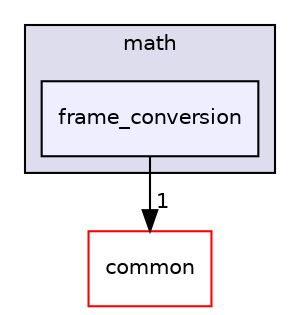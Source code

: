 digraph "modules/planning/math/frame_conversion" {
  compound=true
  node [ fontsize="10", fontname="Helvetica"];
  edge [ labelfontsize="10", labelfontname="Helvetica"];
  subgraph clusterdir_20c36c897bdd5e28542c27d4408ee210 {
    graph [ bgcolor="#ddddee", pencolor="black", label="math" fontname="Helvetica", fontsize="10", URL="dir_20c36c897bdd5e28542c27d4408ee210.html"]
  dir_a40912e3d0d2d011c900ba54b42ee4c8 [shape=box, label="frame_conversion", style="filled", fillcolor="#eeeeff", pencolor="black", URL="dir_a40912e3d0d2d011c900ba54b42ee4c8.html"];
  }
  dir_9a5e51f49964887903df6eed98080585 [shape=box label="common" fillcolor="white" style="filled" color="red" URL="dir_9a5e51f49964887903df6eed98080585.html"];
  dir_a40912e3d0d2d011c900ba54b42ee4c8->dir_9a5e51f49964887903df6eed98080585 [headlabel="1", labeldistance=1.5 headhref="dir_000186_000050.html"];
}
